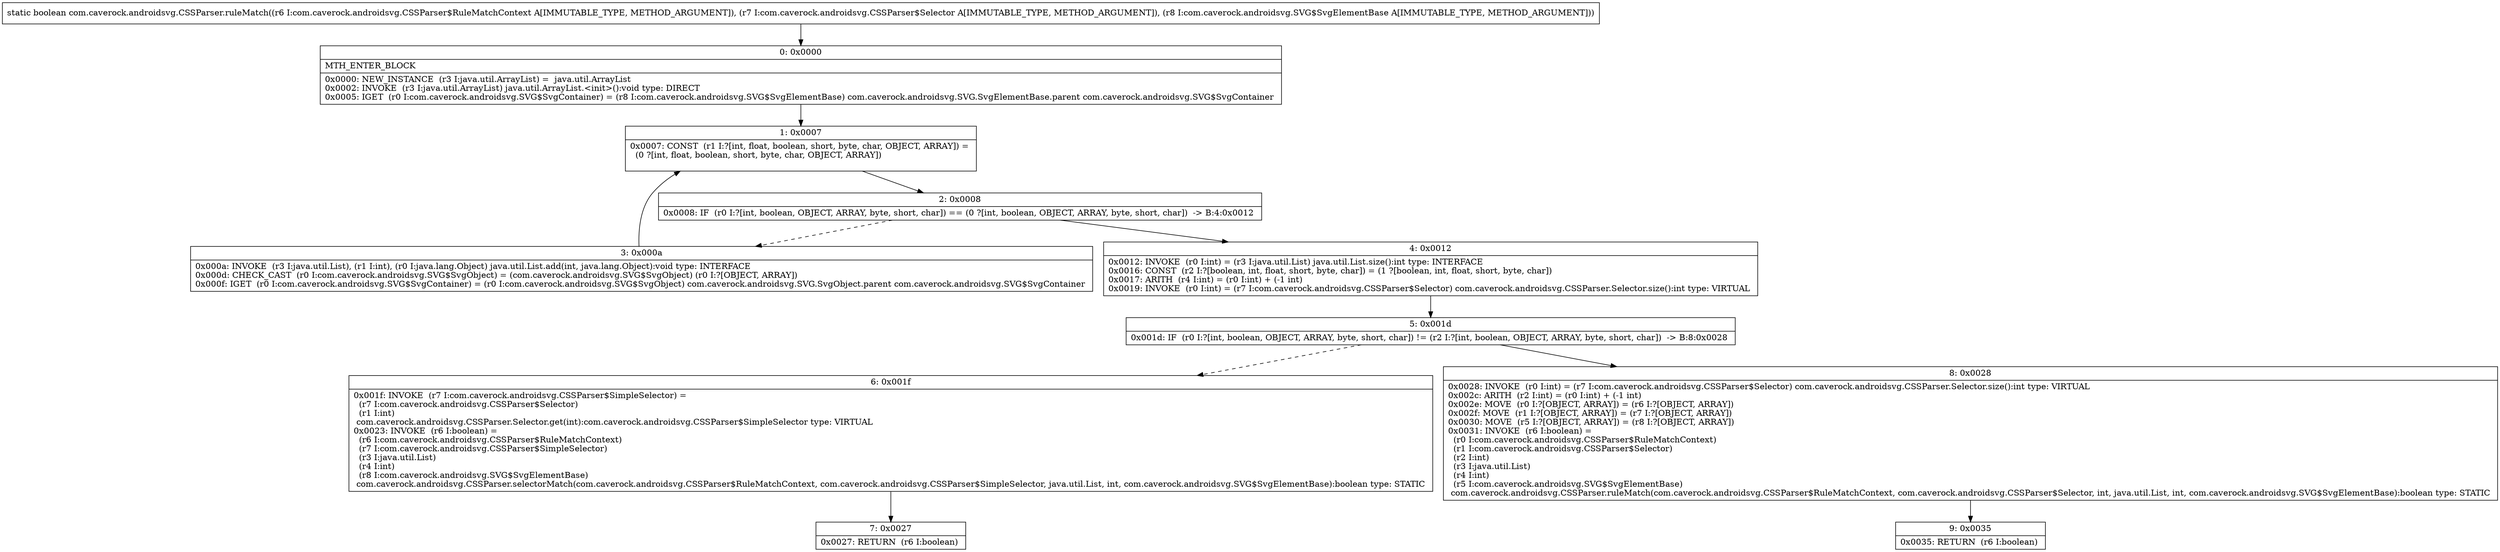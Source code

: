 digraph "CFG forcom.caverock.androidsvg.CSSParser.ruleMatch(Lcom\/caverock\/androidsvg\/CSSParser$RuleMatchContext;Lcom\/caverock\/androidsvg\/CSSParser$Selector;Lcom\/caverock\/androidsvg\/SVG$SvgElementBase;)Z" {
Node_0 [shape=record,label="{0\:\ 0x0000|MTH_ENTER_BLOCK\l|0x0000: NEW_INSTANCE  (r3 I:java.util.ArrayList) =  java.util.ArrayList \l0x0002: INVOKE  (r3 I:java.util.ArrayList) java.util.ArrayList.\<init\>():void type: DIRECT \l0x0005: IGET  (r0 I:com.caverock.androidsvg.SVG$SvgContainer) = (r8 I:com.caverock.androidsvg.SVG$SvgElementBase) com.caverock.androidsvg.SVG.SvgElementBase.parent com.caverock.androidsvg.SVG$SvgContainer \l}"];
Node_1 [shape=record,label="{1\:\ 0x0007|0x0007: CONST  (r1 I:?[int, float, boolean, short, byte, char, OBJECT, ARRAY]) = \l  (0 ?[int, float, boolean, short, byte, char, OBJECT, ARRAY])\l \l}"];
Node_2 [shape=record,label="{2\:\ 0x0008|0x0008: IF  (r0 I:?[int, boolean, OBJECT, ARRAY, byte, short, char]) == (0 ?[int, boolean, OBJECT, ARRAY, byte, short, char])  \-\> B:4:0x0012 \l}"];
Node_3 [shape=record,label="{3\:\ 0x000a|0x000a: INVOKE  (r3 I:java.util.List), (r1 I:int), (r0 I:java.lang.Object) java.util.List.add(int, java.lang.Object):void type: INTERFACE \l0x000d: CHECK_CAST  (r0 I:com.caverock.androidsvg.SVG$SvgObject) = (com.caverock.androidsvg.SVG$SvgObject) (r0 I:?[OBJECT, ARRAY]) \l0x000f: IGET  (r0 I:com.caverock.androidsvg.SVG$SvgContainer) = (r0 I:com.caverock.androidsvg.SVG$SvgObject) com.caverock.androidsvg.SVG.SvgObject.parent com.caverock.androidsvg.SVG$SvgContainer \l}"];
Node_4 [shape=record,label="{4\:\ 0x0012|0x0012: INVOKE  (r0 I:int) = (r3 I:java.util.List) java.util.List.size():int type: INTERFACE \l0x0016: CONST  (r2 I:?[boolean, int, float, short, byte, char]) = (1 ?[boolean, int, float, short, byte, char]) \l0x0017: ARITH  (r4 I:int) = (r0 I:int) + (\-1 int) \l0x0019: INVOKE  (r0 I:int) = (r7 I:com.caverock.androidsvg.CSSParser$Selector) com.caverock.androidsvg.CSSParser.Selector.size():int type: VIRTUAL \l}"];
Node_5 [shape=record,label="{5\:\ 0x001d|0x001d: IF  (r0 I:?[int, boolean, OBJECT, ARRAY, byte, short, char]) != (r2 I:?[int, boolean, OBJECT, ARRAY, byte, short, char])  \-\> B:8:0x0028 \l}"];
Node_6 [shape=record,label="{6\:\ 0x001f|0x001f: INVOKE  (r7 I:com.caverock.androidsvg.CSSParser$SimpleSelector) = \l  (r7 I:com.caverock.androidsvg.CSSParser$Selector)\l  (r1 I:int)\l com.caverock.androidsvg.CSSParser.Selector.get(int):com.caverock.androidsvg.CSSParser$SimpleSelector type: VIRTUAL \l0x0023: INVOKE  (r6 I:boolean) = \l  (r6 I:com.caverock.androidsvg.CSSParser$RuleMatchContext)\l  (r7 I:com.caverock.androidsvg.CSSParser$SimpleSelector)\l  (r3 I:java.util.List)\l  (r4 I:int)\l  (r8 I:com.caverock.androidsvg.SVG$SvgElementBase)\l com.caverock.androidsvg.CSSParser.selectorMatch(com.caverock.androidsvg.CSSParser$RuleMatchContext, com.caverock.androidsvg.CSSParser$SimpleSelector, java.util.List, int, com.caverock.androidsvg.SVG$SvgElementBase):boolean type: STATIC \l}"];
Node_7 [shape=record,label="{7\:\ 0x0027|0x0027: RETURN  (r6 I:boolean) \l}"];
Node_8 [shape=record,label="{8\:\ 0x0028|0x0028: INVOKE  (r0 I:int) = (r7 I:com.caverock.androidsvg.CSSParser$Selector) com.caverock.androidsvg.CSSParser.Selector.size():int type: VIRTUAL \l0x002c: ARITH  (r2 I:int) = (r0 I:int) + (\-1 int) \l0x002e: MOVE  (r0 I:?[OBJECT, ARRAY]) = (r6 I:?[OBJECT, ARRAY]) \l0x002f: MOVE  (r1 I:?[OBJECT, ARRAY]) = (r7 I:?[OBJECT, ARRAY]) \l0x0030: MOVE  (r5 I:?[OBJECT, ARRAY]) = (r8 I:?[OBJECT, ARRAY]) \l0x0031: INVOKE  (r6 I:boolean) = \l  (r0 I:com.caverock.androidsvg.CSSParser$RuleMatchContext)\l  (r1 I:com.caverock.androidsvg.CSSParser$Selector)\l  (r2 I:int)\l  (r3 I:java.util.List)\l  (r4 I:int)\l  (r5 I:com.caverock.androidsvg.SVG$SvgElementBase)\l com.caverock.androidsvg.CSSParser.ruleMatch(com.caverock.androidsvg.CSSParser$RuleMatchContext, com.caverock.androidsvg.CSSParser$Selector, int, java.util.List, int, com.caverock.androidsvg.SVG$SvgElementBase):boolean type: STATIC \l}"];
Node_9 [shape=record,label="{9\:\ 0x0035|0x0035: RETURN  (r6 I:boolean) \l}"];
MethodNode[shape=record,label="{static boolean com.caverock.androidsvg.CSSParser.ruleMatch((r6 I:com.caverock.androidsvg.CSSParser$RuleMatchContext A[IMMUTABLE_TYPE, METHOD_ARGUMENT]), (r7 I:com.caverock.androidsvg.CSSParser$Selector A[IMMUTABLE_TYPE, METHOD_ARGUMENT]), (r8 I:com.caverock.androidsvg.SVG$SvgElementBase A[IMMUTABLE_TYPE, METHOD_ARGUMENT])) }"];
MethodNode -> Node_0;
Node_0 -> Node_1;
Node_1 -> Node_2;
Node_2 -> Node_3[style=dashed];
Node_2 -> Node_4;
Node_3 -> Node_1;
Node_4 -> Node_5;
Node_5 -> Node_6[style=dashed];
Node_5 -> Node_8;
Node_6 -> Node_7;
Node_8 -> Node_9;
}

